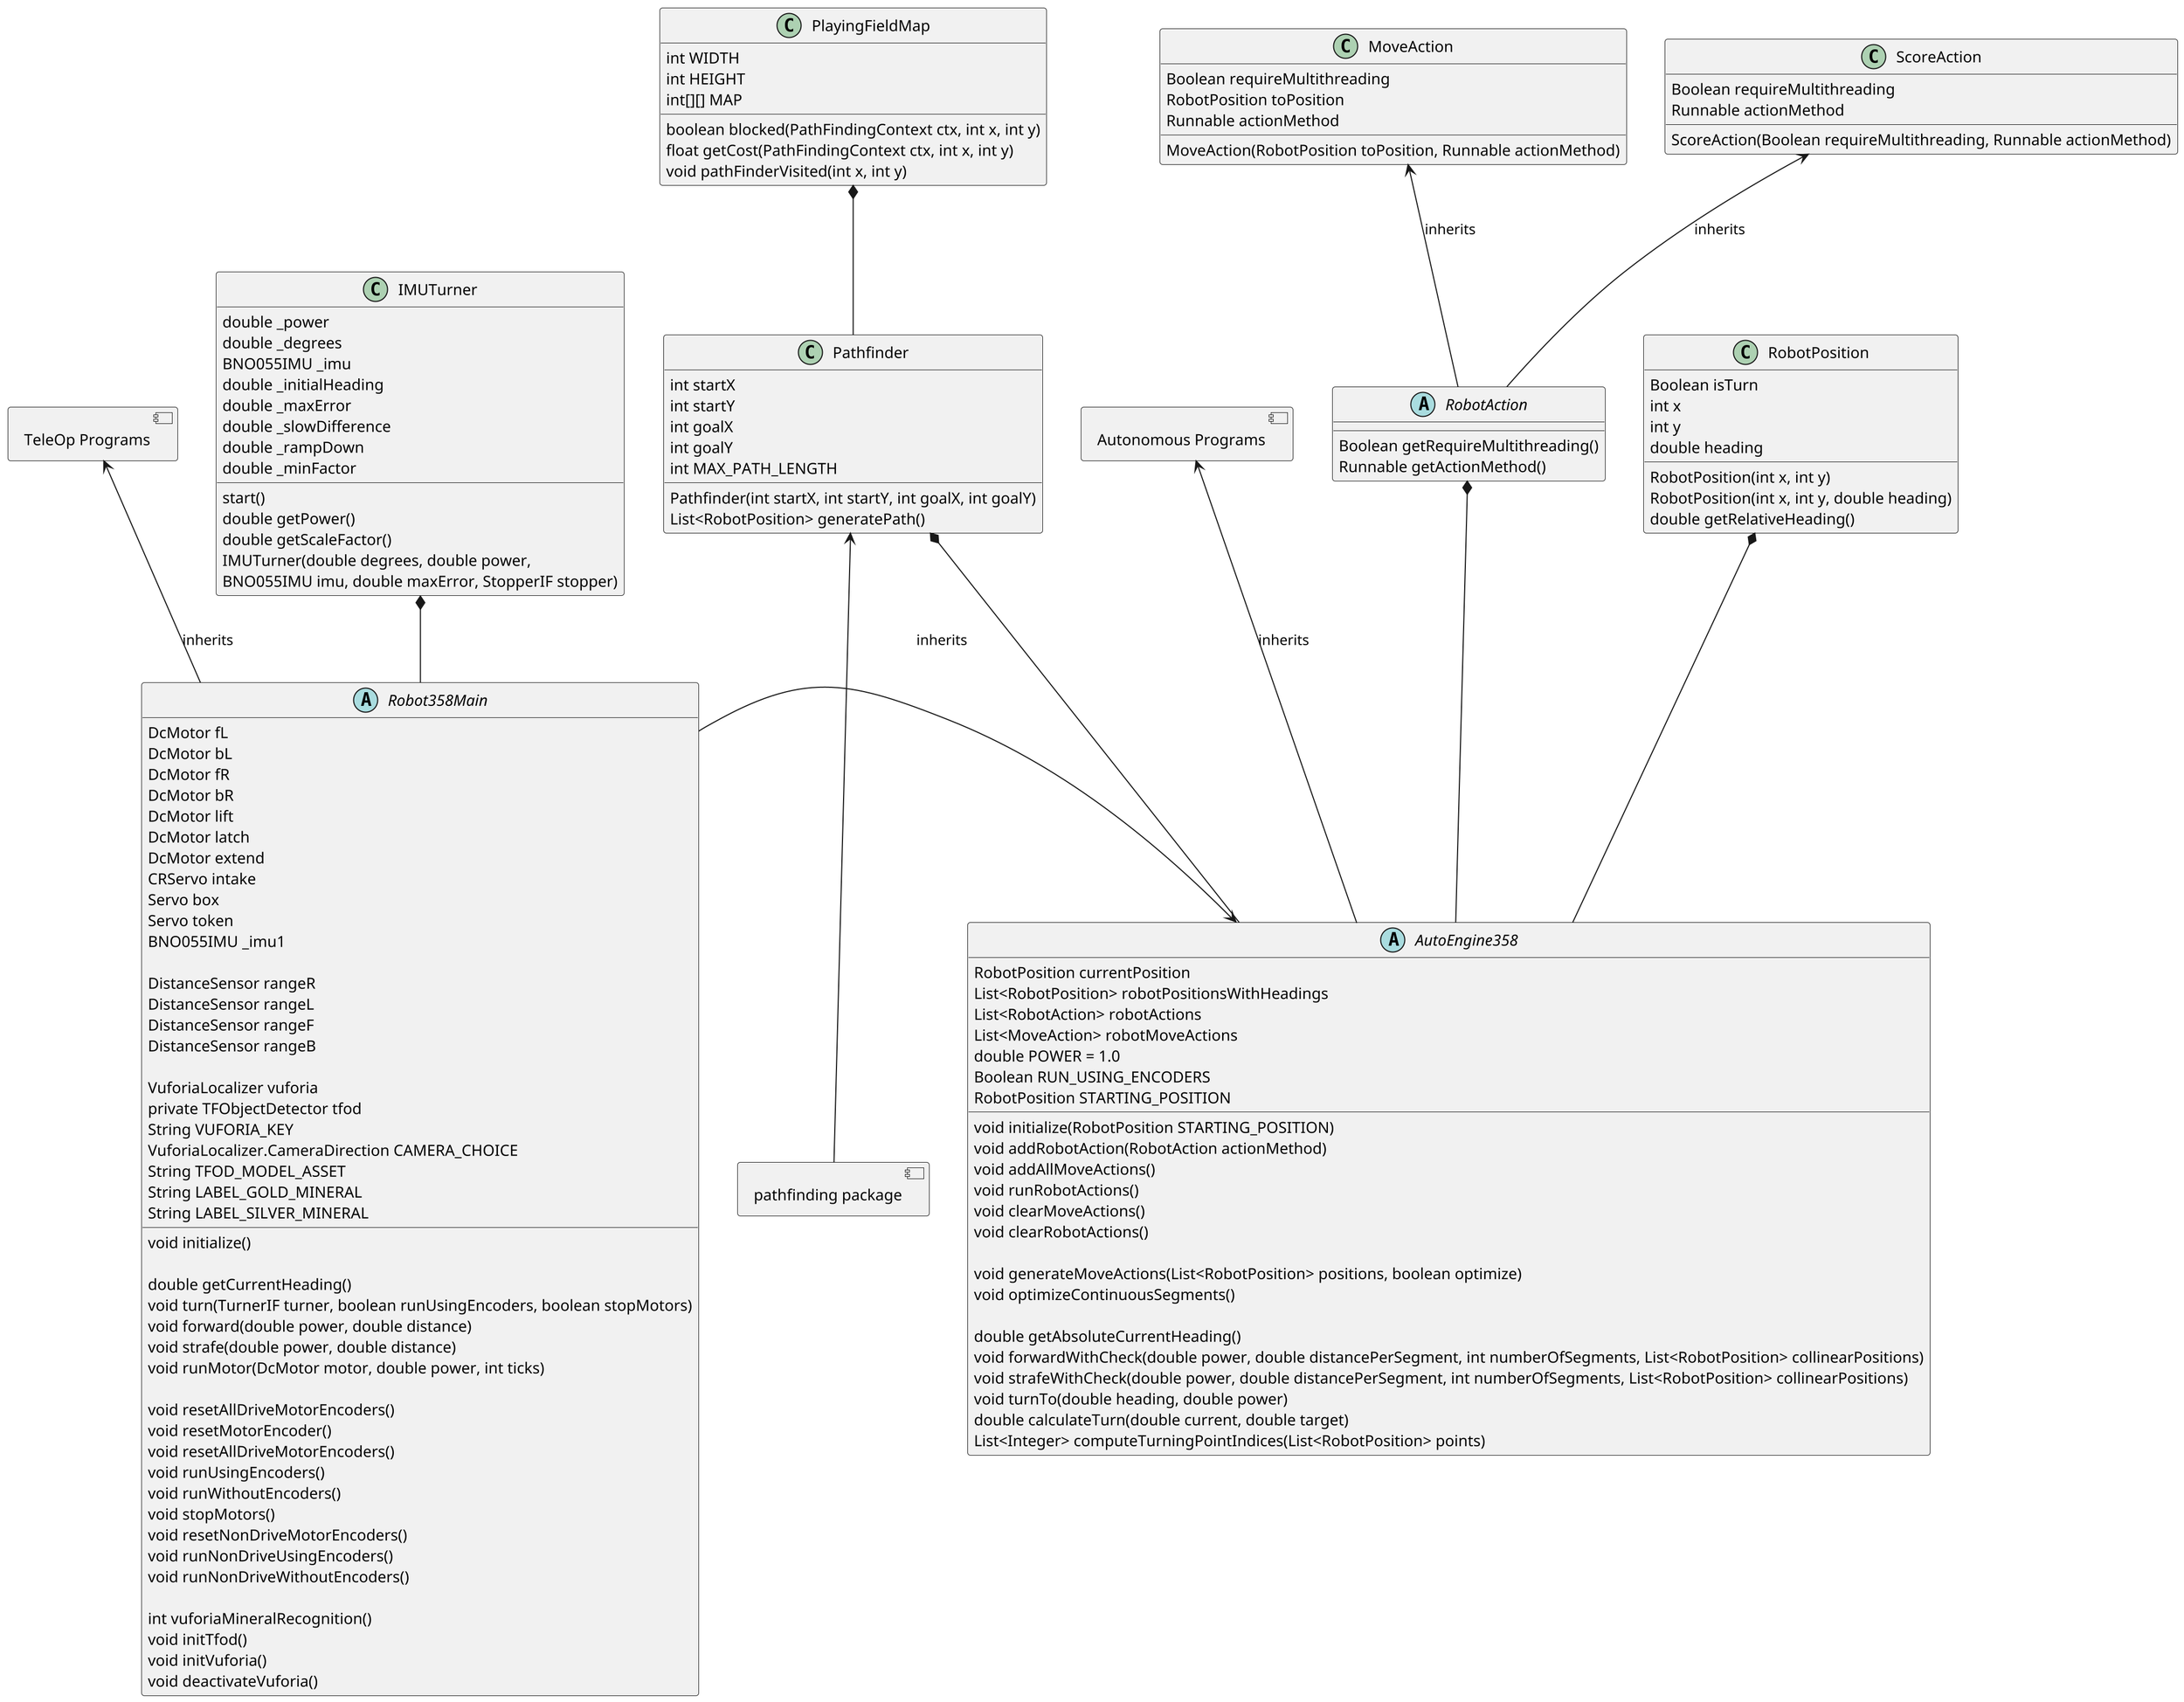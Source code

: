 @startuml

allowmixing

scale 2

abstract class Robot358Main {
    DcMotor fL
    DcMotor bL
    DcMotor fR
    DcMotor bR
    DcMotor lift
    DcMotor latch
    DcMotor extend
    CRServo intake
    Servo box
    Servo token
    BNO055IMU _imu1

    DistanceSensor rangeR
    DistanceSensor rangeL
    DistanceSensor rangeF
    DistanceSensor rangeB

    VuforiaLocalizer vuforia
    private TFObjectDetector tfod
    String VUFORIA_KEY
    VuforiaLocalizer.CameraDirection CAMERA_CHOICE
    String TFOD_MODEL_ASSET
    String LABEL_GOLD_MINERAL
    String LABEL_SILVER_MINERAL

    void initialize()

    double getCurrentHeading()
    void turn(TurnerIF turner, boolean runUsingEncoders, boolean stopMotors)
    void forward(double power, double distance)
    void strafe(double power, double distance)
    void runMotor(DcMotor motor, double power, int ticks)

    void resetAllDriveMotorEncoders()
    void resetMotorEncoder()
    void resetAllDriveMotorEncoders()
    void runUsingEncoders()
    void runWithoutEncoders()
    void stopMotors()
    void resetNonDriveMotorEncoders()
    void runNonDriveUsingEncoders()
    void runNonDriveWithoutEncoders()

    int vuforiaMineralRecognition()
    void initTfod()
    void initVuforia()
    void deactivateVuforia()
}
abstract class AutoEngine358 {
    RobotPosition currentPosition
    List<RobotPosition> robotPositionsWithHeadings
    List<RobotAction> robotActions
    List<MoveAction> robotMoveActions
    double POWER = 1.0
    Boolean RUN_USING_ENCODERS
    RobotPosition STARTING_POSITION

    void initialize(RobotPosition STARTING_POSITION)
    void addRobotAction(RobotAction actionMethod)
    void addAllMoveActions()
    void runRobotActions()
    void clearMoveActions()
    void clearRobotActions()

    void generateMoveActions(List<RobotPosition> positions, boolean optimize)
    void optimizeContinuousSegments()

    double getAbsoluteCurrentHeading()
    void forwardWithCheck(double power, double distancePerSegment, int numberOfSegments, List<RobotPosition> collinearPositions)
    void strafeWithCheck(double power, double distancePerSegment, int numberOfSegments, List<RobotPosition> collinearPositions)
    void turnTo(double heading, double power)
    double calculateTurn(double current, double target)
    List<Integer> computeTurningPointIndices(List<RobotPosition> points)
}
abstract class RobotAction {
    Boolean getRequireMultithreading()
    Runnable getActionMethod()
}
class ScoreAction {
    Boolean requireMultithreading
    Runnable actionMethod

    ScoreAction(Boolean requireMultithreading, Runnable actionMethod)
}
class RobotPosition {
    Boolean isTurn
    int x
    int y
    double heading

    RobotPosition(int x, int y)
    RobotPosition(int x, int y, double heading)
    double getRelativeHeading()
}
class Pathfinder {
    int startX
    int startY
    int goalX
    int goalY
    int MAX_PATH_LENGTH

    Pathfinder(int startX, int startY, int goalX, int goalY)
    List<RobotPosition> generatePath()
}
class PlayingFieldMap {
    int WIDTH
    int HEIGHT
    int[][] MAP

    boolean blocked(PathFindingContext ctx, int x, int y)
    float getCost(PathFindingContext ctx, int x, int y)
    void pathFinderVisited(int x, int y)
}
class MoveAction {
    Boolean requireMultithreading
    RobotPosition toPosition
    Runnable actionMethod

    MoveAction(RobotPosition toPosition, Runnable actionMethod)
}
class IMUTurner {
    double _power
    double _degrees
    BNO055IMU _imu
    double _initialHeading
    double _maxError
    double _slowDifference
    double _rampDown
    double _minFactor

    start()
    double getPower()
    double getScaleFactor()
    IMUTurner(double degrees, double power,
    BNO055IMU imu, double maxError, StopperIF stopper)
}

component "pathfinding package"
component "Autonomous Programs"
component "TeleOp Programs"

AutoEngine358 <-- Robot358Main : inherits
AutoEngine358 -left[hidden]- Robot358Main : inherits
IMUTurner *-- Robot358Main 
"Autonomous Programs" <-- AutoEngine358 : inherits
PlayingFieldMap *-- Pathfinder 

"TeleOp Programs" <-- Robot358Main : inherits
RobotAction *-- AutoEngine358 
MoveAction <-- RobotAction : inherits
ScoreAction <-- RobotAction : inherits
RobotPosition *-- AutoEngine358 

Pathfinder *-- AutoEngine358 
Pathfinder <-- "pathfinding package"



@enduml